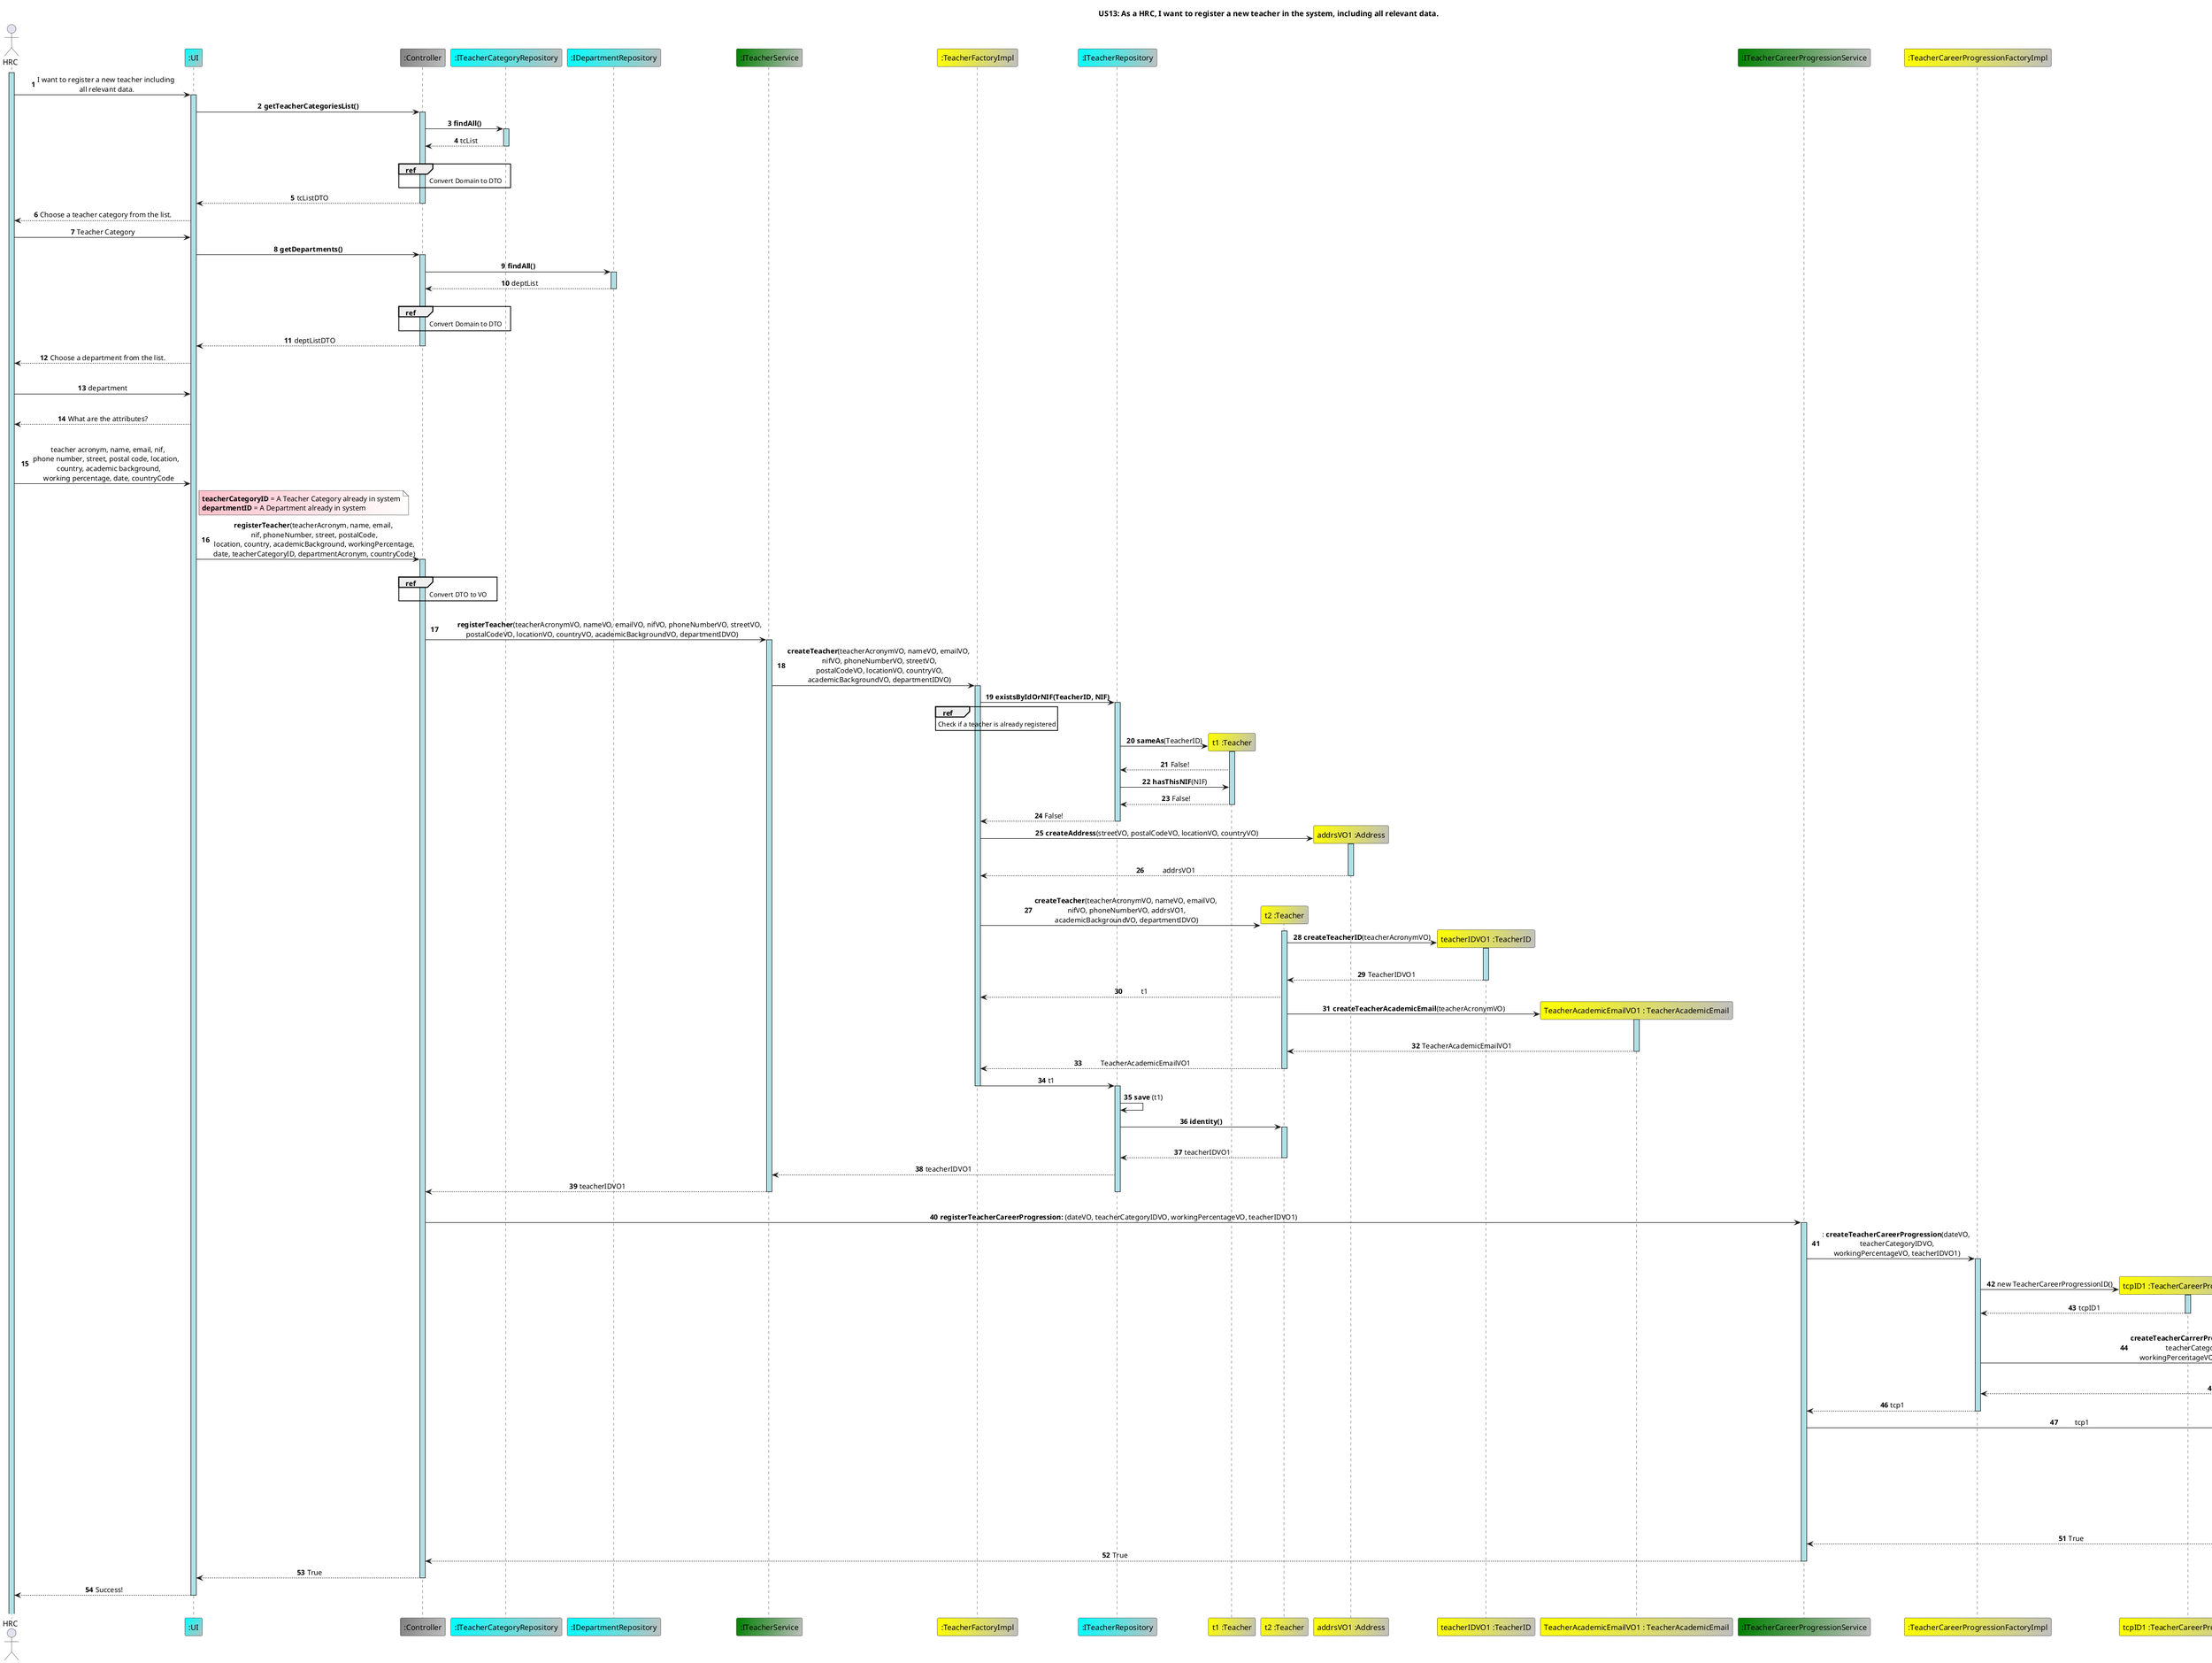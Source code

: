 @startuml
skinparam sequenceMessageAlign center
autonumber
skinparam sequenceLifeLineBackgroundColor PowderBlue

title US13: As a HRC, I want to register a new teacher in the system, including all relevant data.

actor HRC
participant ":UI" as UI #Cyan/Silver
participant ":Controller" as Controller #Gray/Silver
participant ":ITeacherCategoryRepository" as TeacherCategoryRepository  #Cyan/Silver
participant ":IDepartmentRepository" as DepartmentRepository #Cyan/Silver
participant ":ITeacherService" as TService #Green/Silver
participant ":TeacherFactoryImpl" as TeacherFactory #Yellow/Silver
participant ":ITeacherRepository" as TeacherRepository #Cyan/Silver
participant "t1 :Teacher" as teacher1 #Yellow/Silver
participant "t2 :Teacher" as Teacher #Yellow/Silver
participant "addrsVO1 :Address" as Address #Yellow/Silver
participant "teacherIDVO1 :TeacherID" as TeacherID #Yellow/silver
participant "TeacherAcademicEmailVO1 : TeacherAcademicEmail" as TeacherAcademicEmail #Yellow/Silver
participant ":ITeacherCareerProgressionService" as TCPService #Green/Silver
participant ":TeacherCareerProgressionFactoryImpl" as TeacherCareerProgressionFactory #Yellow/Silver
participant "tcpID1 :TeacherCareerProgressionID" as TeacherCareerProgressionID #Yellow/Silver

participant ":ITeacherCareerProgressionRepository" as TeacherCareerProgressionRepository #Cyan/Silver
participant "tcp1 :TeacherCareerProgression" as TeacherCareerProgression #Yellow/Silver

activate HRC
HRC -> UI: I want to register a new teacher including\n all relevant data.
activate UI

UI -> Controller: **getTeacherCategoriesList()**
activate Controller

Controller -> TeacherCategoryRepository: **findAll()**
activate TeacherCategoryRepository

TeacherCategoryRepository --> Controller: tcList
deactivate TeacherCategoryRepository
|||
ref over Controller
    \t \t Convert Domain to DTO \t
end ref

Controller --> UI: tcListDTO
deactivate Controller

UI --> HRC: Choose a teacher category from the list.

HRC -> UI: Teacher Category

UI -> Controller: **getDepartments()**
activate Controller

Controller -> DepartmentRepository: **findAll()**
activate DepartmentRepository

DepartmentRepository --> Controller: deptList
deactivate DepartmentRepository
|||
ref over Controller
    \t \t Convert Domain to DTO \t
end ref

Controller --> UI: deptListDTO
deactivate Controller

UI --> HRC: Choose a department from the list.
|||
HRC -> UI: department
|||
UI --> HRC: What are the attributes?
|||
HRC -> UI: teacher acronym, name, email, nif,\n phone number, street, postal code, location,   \n country, academic background,\n working percentage, date, countryCode

Note Right UI #Pink/White
    **teacherCategoryID** = A Teacher Category already in system
    **departmentID** = A Department already in system
End Note

'--- Start of registerTeacher will all inputs ---

UI -> Controller: **registerTeacher**(teacherAcronym, name, email,\n nif, phoneNumber, street, postalCode,\n location, country, academicBackground, workingPercentage,\n date, teacherCategoryID, departmentAcronym, countryCode)
activate Controller
|||
ref over Controller
    \t \t Convert DTO to VO \t
end ref
|||
Controller -> TService:\t **registerTeacher**(teacherAcronymVO, nameVO, emailVO, nifVO, phoneNumberVO, streetVO,\n postalCodeVO, locationVO, countryVO, academicBackgroundVO, departmentIDVO)
activate TService

TService -> TeacherFactory: **createTeacher**(teacherAcronymVO, nameVO, emailVO,\n nifVO, phoneNumberVO, streetVO,\n postalCodeVO, locationVO, countryVO,\n academicBackgroundVO, departmentIDVO)
activate TeacherFactory


TeacherFactory -> TeacherRepository: **existsByIdOrNIF(TeacherID, NIF)**
activate TeacherRepository
ref over TeacherFactory
    Check if a teacher is already registered
end ref
TeacherRepository -> teacher1**: **sameAs**(TeacherID)
activate teacher1
teacher1 --> TeacherRepository: False!
TeacherRepository -> teacher1: **hasThisNIF**(NIF)
teacher1 --> TeacherRepository: False!
deactivate teacher1



TeacherRepository --> TeacherFactory: False!
deactivate TeacherRepository

TeacherFactory -> Address **: **createAddress**(streetVO, postalCodeVO, locationVO, countryVO)

activate Address
|||
Address --> TeacherFactory:\t addrsVO1
deactivate Address
|||

TeacherFactory -> Teacher **: **createTeacher**(teacherAcronymVO, nameVO, emailVO,\n nifVO, phoneNumberVO, addrsVO1,\n academicBackgroundVO, departmentIDVO)
deactivate TeacherRepository

activate Teacher

Teacher -> TeacherID **: **createTeacherID**(teacherAcronymVO)
activate TeacherID
|||
TeacherID --> Teacher: TeacherIDVO1
deactivate TeacherID
Teacher --> TeacherFactory: \t t1

Teacher -> TeacherAcademicEmail **: **createTeacherAcademicEmail**(teacherAcronymVO)
activate TeacherAcademicEmail
|||
TeacherAcademicEmail --> Teacher: TeacherAcademicEmailVO1
deactivate TeacherAcademicEmail
Teacher --> TeacherFactory: \t TeacherAcademicEmailVO1
deactivate Teacher

TeacherFactory -> TeacherRepository: t1
deactivate TeacherFactory
activate TeacherRepository

TeacherRepository -> TeacherRepository: **save** (t1)

TeacherRepository -> Teacher: **identity()**
activate Teacher
|||
Teacher --> TeacherRepository: teacherIDVO1
deactivate Teacher

TeacherRepository --> TService: teacherIDVO1
TService --> Controller: teacherIDVO1
deactivate TService
deactivate TeacherRepository
|||

Controller -> TCPService: **registerTeacherCareerProgression: **(dateVO, teacherCategoryIDVO, workingPercentageVO, teacherIDVO1)
activate TCPService
TCPService -> TeacherCareerProgressionFactory: : **createTeacherCareerProgression**(dateVO,\n teacherCategoryIDVO,\n workingPercentageVO, teacherIDVO1)
activate TeacherCareerProgressionFactory
|||
TeacherCareerProgressionFactory -> TeacherCareerProgressionID **: new TeacherCareerProgressionID()
activate TeacherCareerProgressionID
TeacherCareerProgressionID --> TeacherCareerProgressionFactory: tcpID1
deactivate TeacherCareerProgressionID
|||
TeacherCareerProgressionFactory -> TeacherCareerProgression **: **createTeacherCarrerProgression**(dateVO,\n teacherCategoryIDVO,\n workingPercentageVO, teacherIDVO1)
activate TeacherCareerProgression
|||
TeacherCareerProgression --> TeacherCareerProgressionFactory: \ttcp1
deactivate TeacherCareerProgression
TeacherCareerProgressionFactory --> TCPService: tcp1
deactivate TeacherCareerProgressionFactory
TCPService -> TeacherCareerProgressionRepository: \ttcp1
|||
activate TeacherCareerProgressionRepository

TeacherCareerProgressionRepository -> TeacherCareerProgression: containsOfIdentity(tcp1.getID())
activate TeacherCareerProgression
|||
TeacherCareerProgression --> TeacherCareerProgressionRepository: False
deactivate TeacherCareerProgression
|||
TeacherCareerProgressionRepository -> TeacherCareerProgressionRepository: **save** (tcp1)
TeacherCareerProgressionRepository --> TCPService: True
deactivate TeacherCareerProgressionRepository

TCPService --> Controller: True
deactivate TCPService

Controller --> UI: True
deactivate Controller

UI --> HRC: Success!
deactivate UI
|||
@enduml